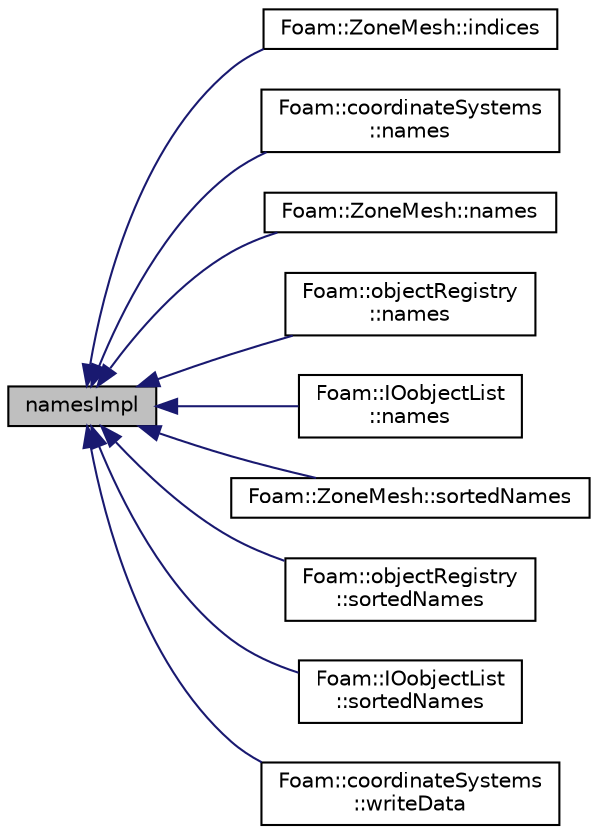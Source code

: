 digraph "namesImpl"
{
  bgcolor="transparent";
  edge [fontname="Helvetica",fontsize="10",labelfontname="Helvetica",labelfontsize="10"];
  node [fontname="Helvetica",fontsize="10",shape=record];
  rankdir="LR";
  Node1 [label="namesImpl",height=0.2,width=0.4,color="black", fillcolor="grey75", style="filled" fontcolor="black"];
  Node1 -> Node2 [dir="back",color="midnightblue",fontsize="10",style="solid",fontname="Helvetica"];
  Node2 [label="Foam::ZoneMesh::indices",height=0.2,width=0.4,color="black",URL="$classFoam_1_1ZoneMesh.html#a88106892af91773dfe12d4d3125be000",tooltip="Return zone indices for all matches. "];
  Node1 -> Node3 [dir="back",color="midnightblue",fontsize="10",style="solid",fontname="Helvetica"];
  Node3 [label="Foam::coordinateSystems\l::names",height=0.2,width=0.4,color="black",URL="$classFoam_1_1coordinateSystems.html#a2f92599a0efda34412fa174d93c6c905",tooltip="A list of the coordinate-system names satisfying the input matcher. "];
  Node1 -> Node4 [dir="back",color="midnightblue",fontsize="10",style="solid",fontname="Helvetica"];
  Node4 [label="Foam::ZoneMesh::names",height=0.2,width=0.4,color="black",URL="$classFoam_1_1ZoneMesh.html#a2f92599a0efda34412fa174d93c6c905",tooltip="A list of zone names satisfying the input matchers. "];
  Node1 -> Node5 [dir="back",color="midnightblue",fontsize="10",style="solid",fontname="Helvetica"];
  Node5 [label="Foam::objectRegistry\l::names",height=0.2,width=0.4,color="black",URL="$classFoam_1_1objectRegistry.html#aead928be4406d7e30580468def6770e3"];
  Node1 -> Node6 [dir="back",color="midnightblue",fontsize="10",style="solid",fontname="Helvetica"];
  Node6 [label="Foam::IOobjectList\l::names",height=0.2,width=0.4,color="black",URL="$classFoam_1_1IOobjectList.html#a1284ee5b3187899e382dff22705b5f23"];
  Node1 -> Node7 [dir="back",color="midnightblue",fontsize="10",style="solid",fontname="Helvetica"];
  Node7 [label="Foam::ZoneMesh::sortedNames",height=0.2,width=0.4,color="black",URL="$classFoam_1_1ZoneMesh.html#a1ec03641fa2e14424c78fad063e84d6d",tooltip="Sorted list of the zone names. "];
  Node1 -> Node8 [dir="back",color="midnightblue",fontsize="10",style="solid",fontname="Helvetica"];
  Node8 [label="Foam::objectRegistry\l::sortedNames",height=0.2,width=0.4,color="black",URL="$classFoam_1_1objectRegistry.html#aaee37aa651c2bb7937c12c832ffa65be"];
  Node1 -> Node9 [dir="back",color="midnightblue",fontsize="10",style="solid",fontname="Helvetica"];
  Node9 [label="Foam::IOobjectList\l::sortedNames",height=0.2,width=0.4,color="black",URL="$classFoam_1_1IOobjectList.html#afd83e99d81207c271e4a2cc13ab0f29e"];
  Node1 -> Node10 [dir="back",color="midnightblue",fontsize="10",style="solid",fontname="Helvetica"];
  Node10 [label="Foam::coordinateSystems\l::writeData",height=0.2,width=0.4,color="black",URL="$classFoam_1_1coordinateSystems.html#a8636852e37dd7a5d68b3c25ee656f778",tooltip="Write data. "];
}
